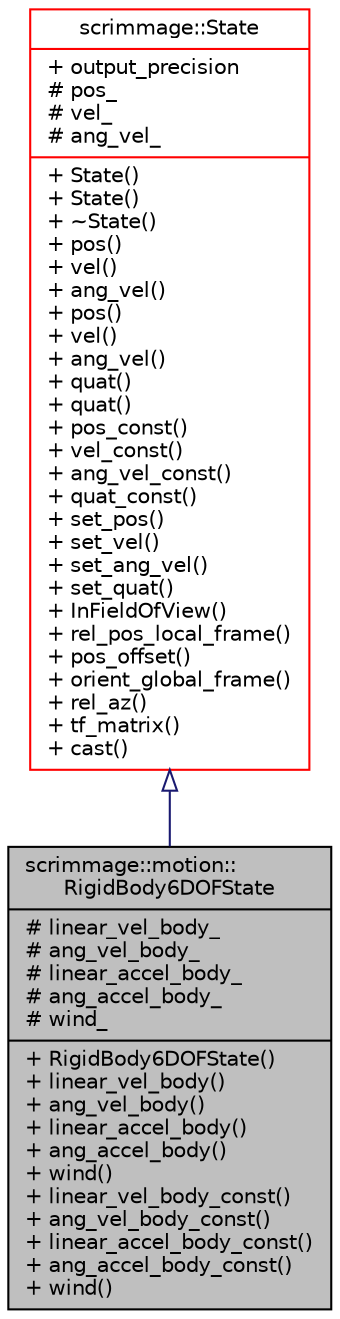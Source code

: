 digraph "scrimmage::motion::RigidBody6DOFState"
{
 // LATEX_PDF_SIZE
  edge [fontname="Helvetica",fontsize="10",labelfontname="Helvetica",labelfontsize="10"];
  node [fontname="Helvetica",fontsize="10",shape=record];
  Node1 [label="{scrimmage::motion::\lRigidBody6DOFState\n|# linear_vel_body_\l# ang_vel_body_\l# linear_accel_body_\l# ang_accel_body_\l# wind_\l|+ RigidBody6DOFState()\l+ linear_vel_body()\l+ ang_vel_body()\l+ linear_accel_body()\l+ ang_accel_body()\l+ wind()\l+ linear_vel_body_const()\l+ ang_vel_body_const()\l+ linear_accel_body_const()\l+ ang_accel_body_const()\l+ wind()\l}",height=0.2,width=0.4,color="black", fillcolor="grey75", style="filled", fontcolor="black",tooltip=" "];
  Node2 -> Node1 [dir="back",color="midnightblue",fontsize="10",style="solid",arrowtail="onormal",fontname="Helvetica"];
  Node2 [label="{scrimmage::State\n|+ output_precision\l# pos_\l# vel_\l# ang_vel_\l|+ State()\l+ State()\l+ ~State()\l+ pos()\l+ vel()\l+ ang_vel()\l+ pos()\l+ vel()\l+ ang_vel()\l+ quat()\l+ quat()\l+ pos_const()\l+ vel_const()\l+ ang_vel_const()\l+ quat_const()\l+ set_pos()\l+ set_vel()\l+ set_ang_vel()\l+ set_quat()\l+ InFieldOfView()\l+ rel_pos_local_frame()\l+ pos_offset()\l+ orient_global_frame()\l+ rel_az()\l+ tf_matrix()\l+ cast()\l}",height=0.2,width=0.4,color="red", fillcolor="white", style="filled",URL="$classscrimmage_1_1State.html",tooltip=" "];
}
